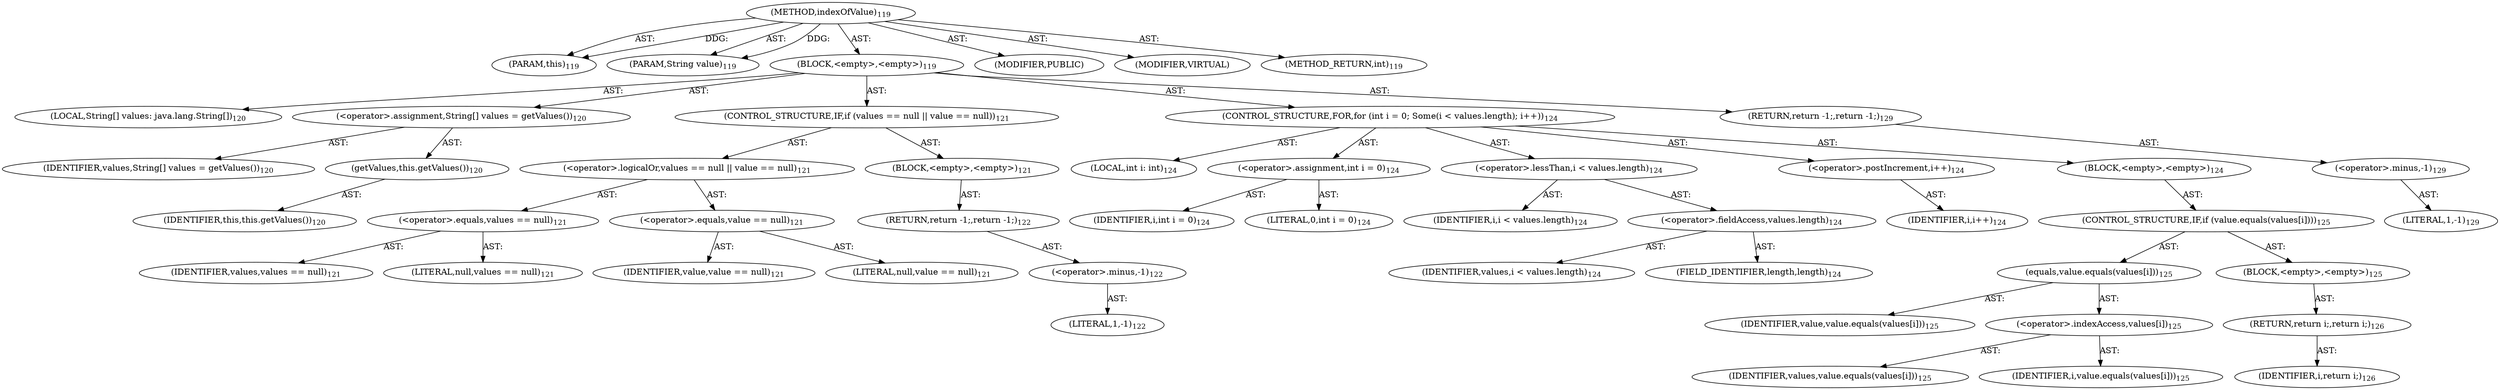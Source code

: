 digraph "indexOfValue" {  
"111669149700" [label = <(METHOD,indexOfValue)<SUB>119</SUB>> ]
"115964116994" [label = <(PARAM,this)<SUB>119</SUB>> ]
"115964117000" [label = <(PARAM,String value)<SUB>119</SUB>> ]
"25769803782" [label = <(BLOCK,&lt;empty&gt;,&lt;empty&gt;)<SUB>119</SUB>> ]
"94489280514" [label = <(LOCAL,String[] values: java.lang.String[])<SUB>120</SUB>> ]
"30064771091" [label = <(&lt;operator&gt;.assignment,String[] values = getValues())<SUB>120</SUB>> ]
"68719476753" [label = <(IDENTIFIER,values,String[] values = getValues())<SUB>120</SUB>> ]
"30064771092" [label = <(getValues,this.getValues())<SUB>120</SUB>> ]
"68719476740" [label = <(IDENTIFIER,this,this.getValues())<SUB>120</SUB>> ]
"47244640257" [label = <(CONTROL_STRUCTURE,IF,if (values == null || value == null))<SUB>121</SUB>> ]
"30064771093" [label = <(&lt;operator&gt;.logicalOr,values == null || value == null)<SUB>121</SUB>> ]
"30064771094" [label = <(&lt;operator&gt;.equals,values == null)<SUB>121</SUB>> ]
"68719476754" [label = <(IDENTIFIER,values,values == null)<SUB>121</SUB>> ]
"90194313220" [label = <(LITERAL,null,values == null)<SUB>121</SUB>> ]
"30064771095" [label = <(&lt;operator&gt;.equals,value == null)<SUB>121</SUB>> ]
"68719476755" [label = <(IDENTIFIER,value,value == null)<SUB>121</SUB>> ]
"90194313221" [label = <(LITERAL,null,value == null)<SUB>121</SUB>> ]
"25769803783" [label = <(BLOCK,&lt;empty&gt;,&lt;empty&gt;)<SUB>121</SUB>> ]
"146028888065" [label = <(RETURN,return -1;,return -1;)<SUB>122</SUB>> ]
"30064771096" [label = <(&lt;operator&gt;.minus,-1)<SUB>122</SUB>> ]
"90194313222" [label = <(LITERAL,1,-1)<SUB>122</SUB>> ]
"47244640258" [label = <(CONTROL_STRUCTURE,FOR,for (int i = 0; Some(i &lt; values.length); i++))<SUB>124</SUB>> ]
"94489280515" [label = <(LOCAL,int i: int)<SUB>124</SUB>> ]
"30064771097" [label = <(&lt;operator&gt;.assignment,int i = 0)<SUB>124</SUB>> ]
"68719476756" [label = <(IDENTIFIER,i,int i = 0)<SUB>124</SUB>> ]
"90194313223" [label = <(LITERAL,0,int i = 0)<SUB>124</SUB>> ]
"30064771098" [label = <(&lt;operator&gt;.lessThan,i &lt; values.length)<SUB>124</SUB>> ]
"68719476757" [label = <(IDENTIFIER,i,i &lt; values.length)<SUB>124</SUB>> ]
"30064771099" [label = <(&lt;operator&gt;.fieldAccess,values.length)<SUB>124</SUB>> ]
"68719476758" [label = <(IDENTIFIER,values,i &lt; values.length)<SUB>124</SUB>> ]
"55834574851" [label = <(FIELD_IDENTIFIER,length,length)<SUB>124</SUB>> ]
"30064771100" [label = <(&lt;operator&gt;.postIncrement,i++)<SUB>124</SUB>> ]
"68719476759" [label = <(IDENTIFIER,i,i++)<SUB>124</SUB>> ]
"25769803784" [label = <(BLOCK,&lt;empty&gt;,&lt;empty&gt;)<SUB>124</SUB>> ]
"47244640259" [label = <(CONTROL_STRUCTURE,IF,if (value.equals(values[i])))<SUB>125</SUB>> ]
"30064771101" [label = <(equals,value.equals(values[i]))<SUB>125</SUB>> ]
"68719476760" [label = <(IDENTIFIER,value,value.equals(values[i]))<SUB>125</SUB>> ]
"30064771102" [label = <(&lt;operator&gt;.indexAccess,values[i])<SUB>125</SUB>> ]
"68719476761" [label = <(IDENTIFIER,values,value.equals(values[i]))<SUB>125</SUB>> ]
"68719476762" [label = <(IDENTIFIER,i,value.equals(values[i]))<SUB>125</SUB>> ]
"25769803785" [label = <(BLOCK,&lt;empty&gt;,&lt;empty&gt;)<SUB>125</SUB>> ]
"146028888066" [label = <(RETURN,return i;,return i;)<SUB>126</SUB>> ]
"68719476763" [label = <(IDENTIFIER,i,return i;)<SUB>126</SUB>> ]
"146028888067" [label = <(RETURN,return -1;,return -1;)<SUB>129</SUB>> ]
"30064771103" [label = <(&lt;operator&gt;.minus,-1)<SUB>129</SUB>> ]
"90194313224" [label = <(LITERAL,1,-1)<SUB>129</SUB>> ]
"133143986187" [label = <(MODIFIER,PUBLIC)> ]
"133143986188" [label = <(MODIFIER,VIRTUAL)> ]
"128849018884" [label = <(METHOD_RETURN,int)<SUB>119</SUB>> ]
  "111669149700" -> "115964116994"  [ label = "AST: "] 
  "111669149700" -> "115964117000"  [ label = "AST: "] 
  "111669149700" -> "25769803782"  [ label = "AST: "] 
  "111669149700" -> "133143986187"  [ label = "AST: "] 
  "111669149700" -> "133143986188"  [ label = "AST: "] 
  "111669149700" -> "128849018884"  [ label = "AST: "] 
  "25769803782" -> "94489280514"  [ label = "AST: "] 
  "25769803782" -> "30064771091"  [ label = "AST: "] 
  "25769803782" -> "47244640257"  [ label = "AST: "] 
  "25769803782" -> "47244640258"  [ label = "AST: "] 
  "25769803782" -> "146028888067"  [ label = "AST: "] 
  "30064771091" -> "68719476753"  [ label = "AST: "] 
  "30064771091" -> "30064771092"  [ label = "AST: "] 
  "30064771092" -> "68719476740"  [ label = "AST: "] 
  "47244640257" -> "30064771093"  [ label = "AST: "] 
  "47244640257" -> "25769803783"  [ label = "AST: "] 
  "30064771093" -> "30064771094"  [ label = "AST: "] 
  "30064771093" -> "30064771095"  [ label = "AST: "] 
  "30064771094" -> "68719476754"  [ label = "AST: "] 
  "30064771094" -> "90194313220"  [ label = "AST: "] 
  "30064771095" -> "68719476755"  [ label = "AST: "] 
  "30064771095" -> "90194313221"  [ label = "AST: "] 
  "25769803783" -> "146028888065"  [ label = "AST: "] 
  "146028888065" -> "30064771096"  [ label = "AST: "] 
  "30064771096" -> "90194313222"  [ label = "AST: "] 
  "47244640258" -> "94489280515"  [ label = "AST: "] 
  "47244640258" -> "30064771097"  [ label = "AST: "] 
  "47244640258" -> "30064771098"  [ label = "AST: "] 
  "47244640258" -> "30064771100"  [ label = "AST: "] 
  "47244640258" -> "25769803784"  [ label = "AST: "] 
  "30064771097" -> "68719476756"  [ label = "AST: "] 
  "30064771097" -> "90194313223"  [ label = "AST: "] 
  "30064771098" -> "68719476757"  [ label = "AST: "] 
  "30064771098" -> "30064771099"  [ label = "AST: "] 
  "30064771099" -> "68719476758"  [ label = "AST: "] 
  "30064771099" -> "55834574851"  [ label = "AST: "] 
  "30064771100" -> "68719476759"  [ label = "AST: "] 
  "25769803784" -> "47244640259"  [ label = "AST: "] 
  "47244640259" -> "30064771101"  [ label = "AST: "] 
  "47244640259" -> "25769803785"  [ label = "AST: "] 
  "30064771101" -> "68719476760"  [ label = "AST: "] 
  "30064771101" -> "30064771102"  [ label = "AST: "] 
  "30064771102" -> "68719476761"  [ label = "AST: "] 
  "30064771102" -> "68719476762"  [ label = "AST: "] 
  "25769803785" -> "146028888066"  [ label = "AST: "] 
  "146028888066" -> "68719476763"  [ label = "AST: "] 
  "146028888067" -> "30064771103"  [ label = "AST: "] 
  "30064771103" -> "90194313224"  [ label = "AST: "] 
  "111669149700" -> "115964116994"  [ label = "DDG: "] 
  "111669149700" -> "115964117000"  [ label = "DDG: "] 
}
